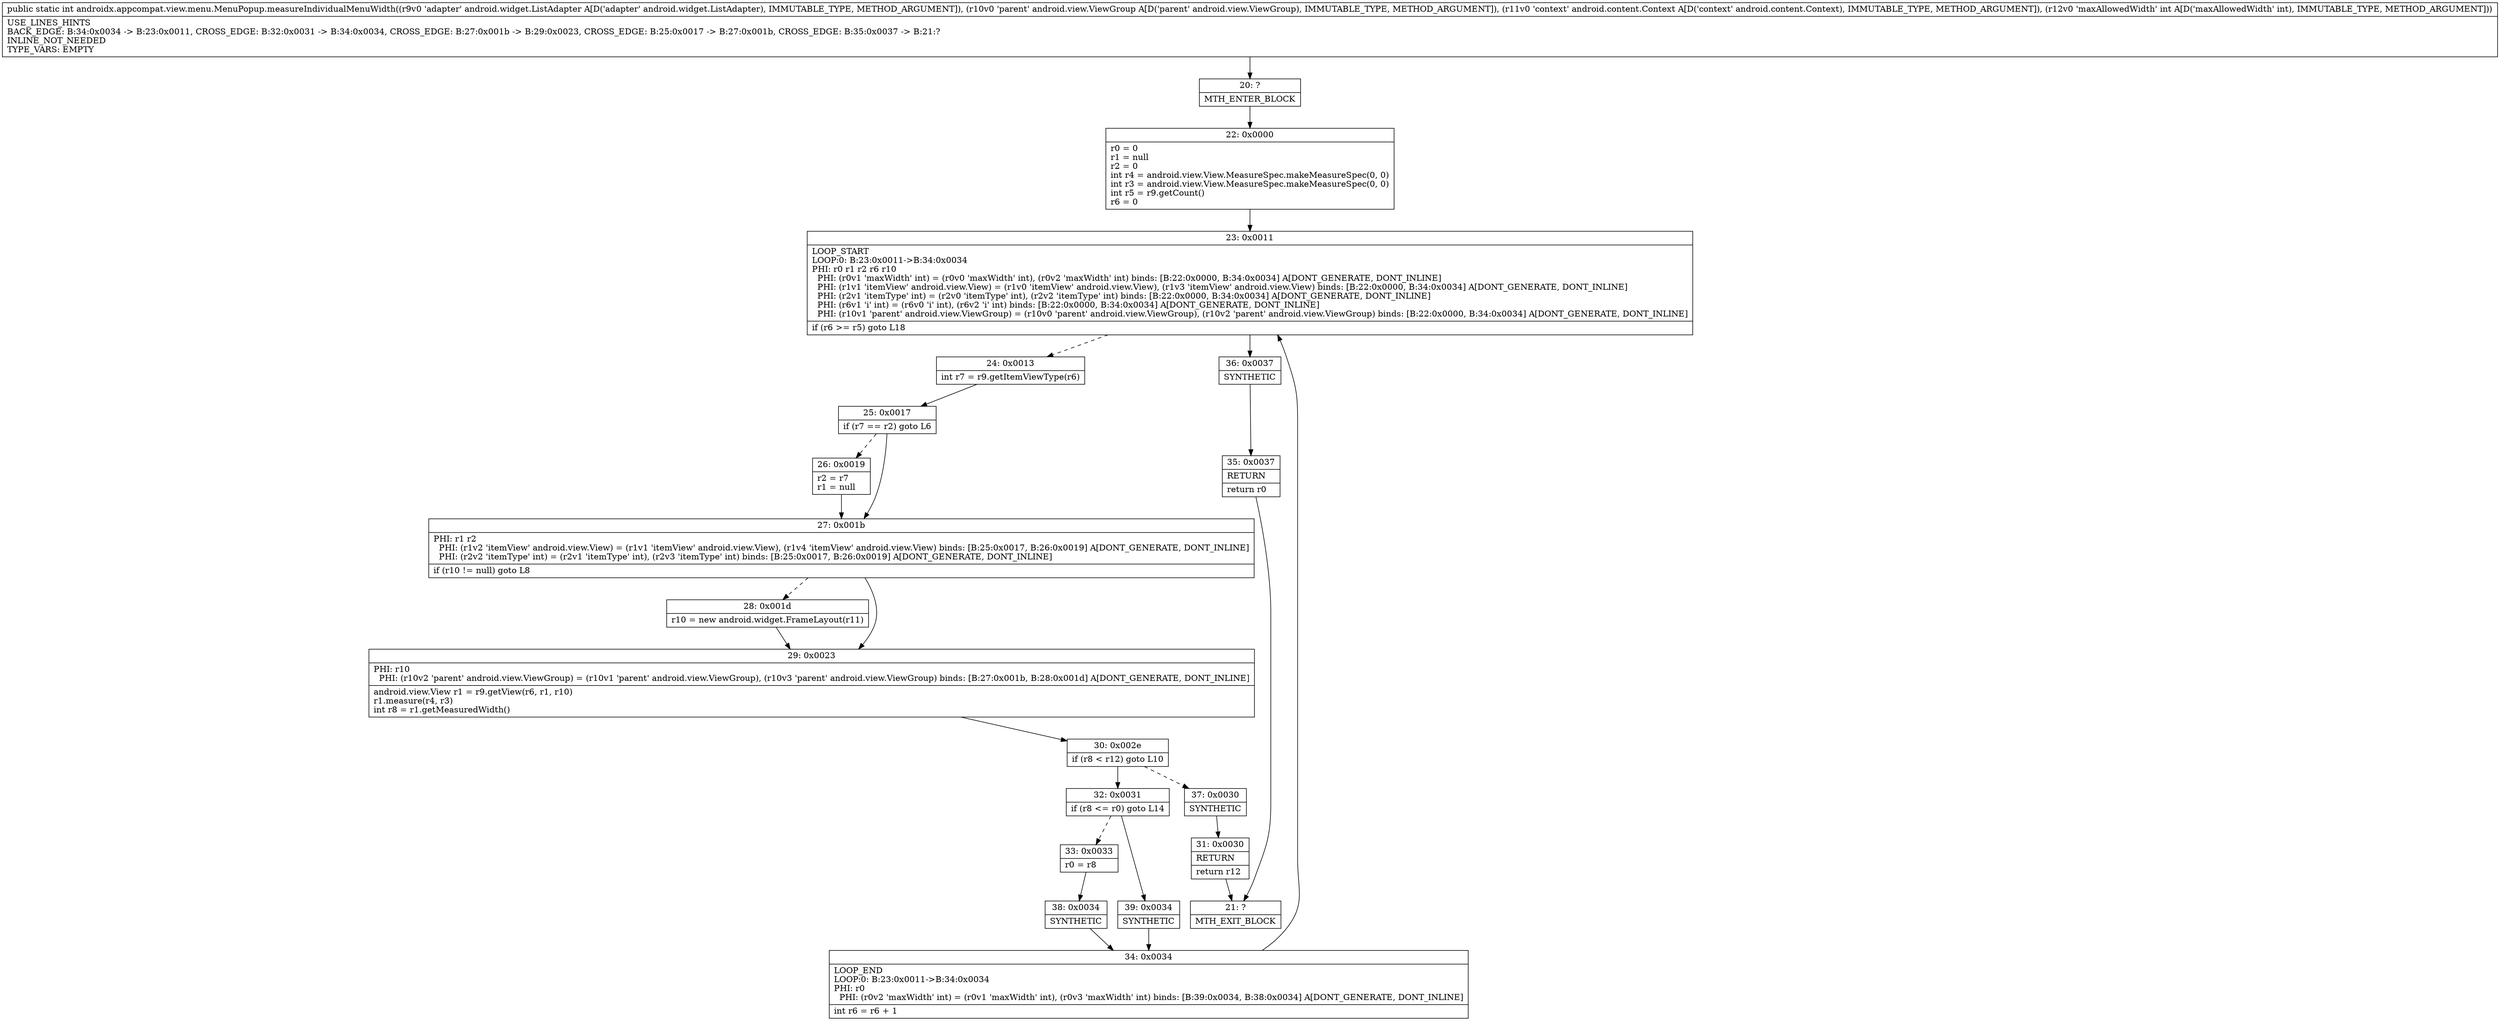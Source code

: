 digraph "CFG forandroidx.appcompat.view.menu.MenuPopup.measureIndividualMenuWidth(Landroid\/widget\/ListAdapter;Landroid\/view\/ViewGroup;Landroid\/content\/Context;I)I" {
Node_20 [shape=record,label="{20\:\ ?|MTH_ENTER_BLOCK\l}"];
Node_22 [shape=record,label="{22\:\ 0x0000|r0 = 0\lr1 = null\lr2 = 0\lint r4 = android.view.View.MeasureSpec.makeMeasureSpec(0, 0)\lint r3 = android.view.View.MeasureSpec.makeMeasureSpec(0, 0)\lint r5 = r9.getCount()\lr6 = 0\l}"];
Node_23 [shape=record,label="{23\:\ 0x0011|LOOP_START\lLOOP:0: B:23:0x0011\-\>B:34:0x0034\lPHI: r0 r1 r2 r6 r10 \l  PHI: (r0v1 'maxWidth' int) = (r0v0 'maxWidth' int), (r0v2 'maxWidth' int) binds: [B:22:0x0000, B:34:0x0034] A[DONT_GENERATE, DONT_INLINE]\l  PHI: (r1v1 'itemView' android.view.View) = (r1v0 'itemView' android.view.View), (r1v3 'itemView' android.view.View) binds: [B:22:0x0000, B:34:0x0034] A[DONT_GENERATE, DONT_INLINE]\l  PHI: (r2v1 'itemType' int) = (r2v0 'itemType' int), (r2v2 'itemType' int) binds: [B:22:0x0000, B:34:0x0034] A[DONT_GENERATE, DONT_INLINE]\l  PHI: (r6v1 'i' int) = (r6v0 'i' int), (r6v2 'i' int) binds: [B:22:0x0000, B:34:0x0034] A[DONT_GENERATE, DONT_INLINE]\l  PHI: (r10v1 'parent' android.view.ViewGroup) = (r10v0 'parent' android.view.ViewGroup), (r10v2 'parent' android.view.ViewGroup) binds: [B:22:0x0000, B:34:0x0034] A[DONT_GENERATE, DONT_INLINE]\l|if (r6 \>= r5) goto L18\l}"];
Node_24 [shape=record,label="{24\:\ 0x0013|int r7 = r9.getItemViewType(r6)\l}"];
Node_25 [shape=record,label="{25\:\ 0x0017|if (r7 == r2) goto L6\l}"];
Node_26 [shape=record,label="{26\:\ 0x0019|r2 = r7\lr1 = null\l}"];
Node_27 [shape=record,label="{27\:\ 0x001b|PHI: r1 r2 \l  PHI: (r1v2 'itemView' android.view.View) = (r1v1 'itemView' android.view.View), (r1v4 'itemView' android.view.View) binds: [B:25:0x0017, B:26:0x0019] A[DONT_GENERATE, DONT_INLINE]\l  PHI: (r2v2 'itemType' int) = (r2v1 'itemType' int), (r2v3 'itemType' int) binds: [B:25:0x0017, B:26:0x0019] A[DONT_GENERATE, DONT_INLINE]\l|if (r10 != null) goto L8\l}"];
Node_28 [shape=record,label="{28\:\ 0x001d|r10 = new android.widget.FrameLayout(r11)\l}"];
Node_29 [shape=record,label="{29\:\ 0x0023|PHI: r10 \l  PHI: (r10v2 'parent' android.view.ViewGroup) = (r10v1 'parent' android.view.ViewGroup), (r10v3 'parent' android.view.ViewGroup) binds: [B:27:0x001b, B:28:0x001d] A[DONT_GENERATE, DONT_INLINE]\l|android.view.View r1 = r9.getView(r6, r1, r10)\lr1.measure(r4, r3)\lint r8 = r1.getMeasuredWidth()\l}"];
Node_30 [shape=record,label="{30\:\ 0x002e|if (r8 \< r12) goto L10\l}"];
Node_32 [shape=record,label="{32\:\ 0x0031|if (r8 \<= r0) goto L14\l}"];
Node_33 [shape=record,label="{33\:\ 0x0033|r0 = r8\l}"];
Node_38 [shape=record,label="{38\:\ 0x0034|SYNTHETIC\l}"];
Node_34 [shape=record,label="{34\:\ 0x0034|LOOP_END\lLOOP:0: B:23:0x0011\-\>B:34:0x0034\lPHI: r0 \l  PHI: (r0v2 'maxWidth' int) = (r0v1 'maxWidth' int), (r0v3 'maxWidth' int) binds: [B:39:0x0034, B:38:0x0034] A[DONT_GENERATE, DONT_INLINE]\l|int r6 = r6 + 1\l}"];
Node_39 [shape=record,label="{39\:\ 0x0034|SYNTHETIC\l}"];
Node_37 [shape=record,label="{37\:\ 0x0030|SYNTHETIC\l}"];
Node_31 [shape=record,label="{31\:\ 0x0030|RETURN\l|return r12\l}"];
Node_21 [shape=record,label="{21\:\ ?|MTH_EXIT_BLOCK\l}"];
Node_36 [shape=record,label="{36\:\ 0x0037|SYNTHETIC\l}"];
Node_35 [shape=record,label="{35\:\ 0x0037|RETURN\l|return r0\l}"];
MethodNode[shape=record,label="{public static int androidx.appcompat.view.menu.MenuPopup.measureIndividualMenuWidth((r9v0 'adapter' android.widget.ListAdapter A[D('adapter' android.widget.ListAdapter), IMMUTABLE_TYPE, METHOD_ARGUMENT]), (r10v0 'parent' android.view.ViewGroup A[D('parent' android.view.ViewGroup), IMMUTABLE_TYPE, METHOD_ARGUMENT]), (r11v0 'context' android.content.Context A[D('context' android.content.Context), IMMUTABLE_TYPE, METHOD_ARGUMENT]), (r12v0 'maxAllowedWidth' int A[D('maxAllowedWidth' int), IMMUTABLE_TYPE, METHOD_ARGUMENT]))  | USE_LINES_HINTS\lBACK_EDGE: B:34:0x0034 \-\> B:23:0x0011, CROSS_EDGE: B:32:0x0031 \-\> B:34:0x0034, CROSS_EDGE: B:27:0x001b \-\> B:29:0x0023, CROSS_EDGE: B:25:0x0017 \-\> B:27:0x001b, CROSS_EDGE: B:35:0x0037 \-\> B:21:?\lINLINE_NOT_NEEDED\lTYPE_VARS: EMPTY\l}"];
MethodNode -> Node_20;Node_20 -> Node_22;
Node_22 -> Node_23;
Node_23 -> Node_24[style=dashed];
Node_23 -> Node_36;
Node_24 -> Node_25;
Node_25 -> Node_26[style=dashed];
Node_25 -> Node_27;
Node_26 -> Node_27;
Node_27 -> Node_28[style=dashed];
Node_27 -> Node_29;
Node_28 -> Node_29;
Node_29 -> Node_30;
Node_30 -> Node_32;
Node_30 -> Node_37[style=dashed];
Node_32 -> Node_33[style=dashed];
Node_32 -> Node_39;
Node_33 -> Node_38;
Node_38 -> Node_34;
Node_34 -> Node_23;
Node_39 -> Node_34;
Node_37 -> Node_31;
Node_31 -> Node_21;
Node_36 -> Node_35;
Node_35 -> Node_21;
}

